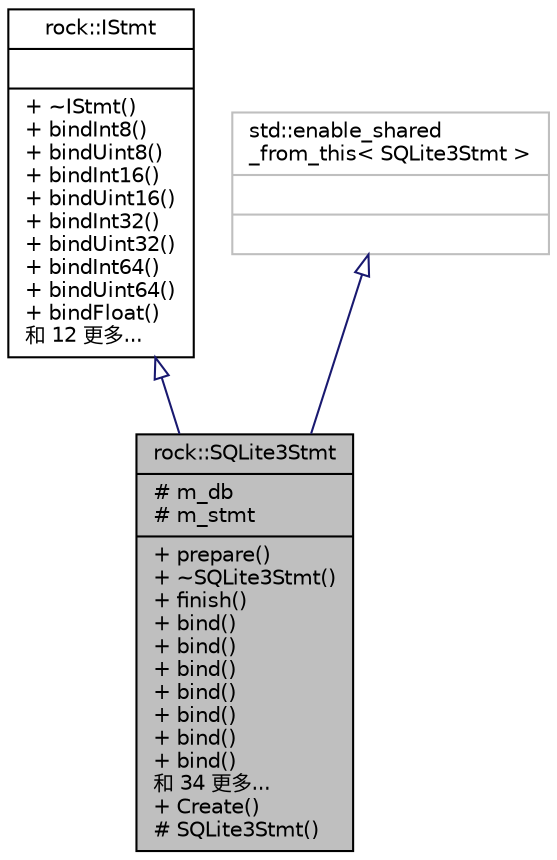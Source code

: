 digraph "rock::SQLite3Stmt"
{
 // LATEX_PDF_SIZE
  edge [fontname="Helvetica",fontsize="10",labelfontname="Helvetica",labelfontsize="10"];
  node [fontname="Helvetica",fontsize="10",shape=record];
  Node1 [label="{rock::SQLite3Stmt\n|# m_db\l# m_stmt\l|+ prepare()\l+ ~SQLite3Stmt()\l+ finish()\l+ bind()\l+ bind()\l+ bind()\l+ bind()\l+ bind()\l+ bind()\l+ bind()\l和 34 更多...\l+ Create()\l# SQLite3Stmt()\l}",height=0.2,width=0.4,color="black", fillcolor="grey75", style="filled", fontcolor="black",tooltip=" "];
  Node2 -> Node1 [dir="back",color="midnightblue",fontsize="10",style="solid",arrowtail="onormal",fontname="Helvetica"];
  Node2 [label="{rock::IStmt\n||+ ~IStmt()\l+ bindInt8()\l+ bindUint8()\l+ bindInt16()\l+ bindUint16()\l+ bindInt32()\l+ bindUint32()\l+ bindInt64()\l+ bindUint64()\l+ bindFloat()\l和 12 更多...\l}",height=0.2,width=0.4,color="black", fillcolor="white", style="filled",URL="$classrock_1_1IStmt.html",tooltip=" "];
  Node3 -> Node1 [dir="back",color="midnightblue",fontsize="10",style="solid",arrowtail="onormal",fontname="Helvetica"];
  Node3 [label="{std::enable_shared\l_from_this\< SQLite3Stmt \>\n||}",height=0.2,width=0.4,color="grey75", fillcolor="white", style="filled",tooltip=" "];
}
